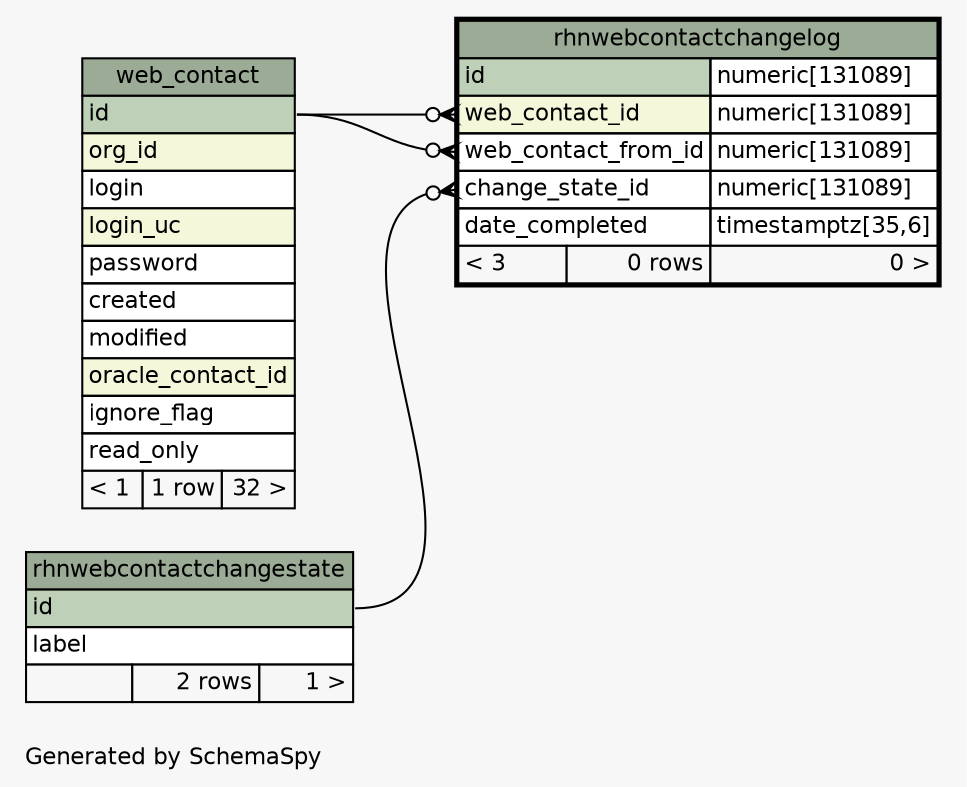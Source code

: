 // dot 2.26.0 on Linux 2.6.32-696.6.3.el6.x86_64
// SchemaSpy rev 590
digraph "oneDegreeRelationshipsDiagram" {
  graph [
    rankdir="RL"
    bgcolor="#f7f7f7"
    label="\nGenerated by SchemaSpy"
    labeljust="l"
    nodesep="0.18"
    ranksep="0.46"
    fontname="Helvetica"
    fontsize="11"
  ];
  node [
    fontname="Helvetica"
    fontsize="11"
    shape="plaintext"
  ];
  edge [
    arrowsize="0.8"
  ];
  "rhnwebcontactchangelog":"change_state_id":w -> "rhnwebcontactchangestate":"id":e [arrowhead=none dir=back arrowtail=crowodot];
  "rhnwebcontactchangelog":"web_contact_from_id":w -> "web_contact":"id":e [arrowhead=none dir=back arrowtail=crowodot];
  "rhnwebcontactchangelog":"web_contact_id":w -> "web_contact":"id":e [arrowhead=none dir=back arrowtail=crowodot];
  "rhnwebcontactchangelog" [
    label=<
    <TABLE BORDER="2" CELLBORDER="1" CELLSPACING="0" BGCOLOR="#ffffff">
      <TR><TD COLSPAN="3" BGCOLOR="#9bab96" ALIGN="CENTER">rhnwebcontactchangelog</TD></TR>
      <TR><TD PORT="id" COLSPAN="2" BGCOLOR="#bed1b8" ALIGN="LEFT">id</TD><TD PORT="id.type" ALIGN="LEFT">numeric[131089]</TD></TR>
      <TR><TD PORT="web_contact_id" COLSPAN="2" BGCOLOR="#f4f7da" ALIGN="LEFT">web_contact_id</TD><TD PORT="web_contact_id.type" ALIGN="LEFT">numeric[131089]</TD></TR>
      <TR><TD PORT="web_contact_from_id" COLSPAN="2" ALIGN="LEFT">web_contact_from_id</TD><TD PORT="web_contact_from_id.type" ALIGN="LEFT">numeric[131089]</TD></TR>
      <TR><TD PORT="change_state_id" COLSPAN="2" ALIGN="LEFT">change_state_id</TD><TD PORT="change_state_id.type" ALIGN="LEFT">numeric[131089]</TD></TR>
      <TR><TD PORT="date_completed" COLSPAN="2" ALIGN="LEFT">date_completed</TD><TD PORT="date_completed.type" ALIGN="LEFT">timestamptz[35,6]</TD></TR>
      <TR><TD ALIGN="LEFT" BGCOLOR="#f7f7f7">&lt; 3</TD><TD ALIGN="RIGHT" BGCOLOR="#f7f7f7">0 rows</TD><TD ALIGN="RIGHT" BGCOLOR="#f7f7f7">0 &gt;</TD></TR>
    </TABLE>>
    URL="rhnwebcontactchangelog.html"
    tooltip="rhnwebcontactchangelog"
  ];
  "rhnwebcontactchangestate" [
    label=<
    <TABLE BORDER="0" CELLBORDER="1" CELLSPACING="0" BGCOLOR="#ffffff">
      <TR><TD COLSPAN="3" BGCOLOR="#9bab96" ALIGN="CENTER">rhnwebcontactchangestate</TD></TR>
      <TR><TD PORT="id" COLSPAN="3" BGCOLOR="#bed1b8" ALIGN="LEFT">id</TD></TR>
      <TR><TD PORT="label" COLSPAN="3" ALIGN="LEFT">label</TD></TR>
      <TR><TD ALIGN="LEFT" BGCOLOR="#f7f7f7">  </TD><TD ALIGN="RIGHT" BGCOLOR="#f7f7f7">2 rows</TD><TD ALIGN="RIGHT" BGCOLOR="#f7f7f7">1 &gt;</TD></TR>
    </TABLE>>
    URL="rhnwebcontactchangestate.html"
    tooltip="rhnwebcontactchangestate"
  ];
  "web_contact" [
    label=<
    <TABLE BORDER="0" CELLBORDER="1" CELLSPACING="0" BGCOLOR="#ffffff">
      <TR><TD COLSPAN="3" BGCOLOR="#9bab96" ALIGN="CENTER">web_contact</TD></TR>
      <TR><TD PORT="id" COLSPAN="3" BGCOLOR="#bed1b8" ALIGN="LEFT">id</TD></TR>
      <TR><TD PORT="org_id" COLSPAN="3" BGCOLOR="#f4f7da" ALIGN="LEFT">org_id</TD></TR>
      <TR><TD PORT="login" COLSPAN="3" ALIGN="LEFT">login</TD></TR>
      <TR><TD PORT="login_uc" COLSPAN="3" BGCOLOR="#f4f7da" ALIGN="LEFT">login_uc</TD></TR>
      <TR><TD PORT="password" COLSPAN="3" ALIGN="LEFT">password</TD></TR>
      <TR><TD PORT="created" COLSPAN="3" ALIGN="LEFT">created</TD></TR>
      <TR><TD PORT="modified" COLSPAN="3" ALIGN="LEFT">modified</TD></TR>
      <TR><TD PORT="oracle_contact_id" COLSPAN="3" BGCOLOR="#f4f7da" ALIGN="LEFT">oracle_contact_id</TD></TR>
      <TR><TD PORT="ignore_flag" COLSPAN="3" ALIGN="LEFT">ignore_flag</TD></TR>
      <TR><TD PORT="read_only" COLSPAN="3" ALIGN="LEFT">read_only</TD></TR>
      <TR><TD ALIGN="LEFT" BGCOLOR="#f7f7f7">&lt; 1</TD><TD ALIGN="RIGHT" BGCOLOR="#f7f7f7">1 row</TD><TD ALIGN="RIGHT" BGCOLOR="#f7f7f7">32 &gt;</TD></TR>
    </TABLE>>
    URL="web_contact.html"
    tooltip="web_contact"
  ];
}
